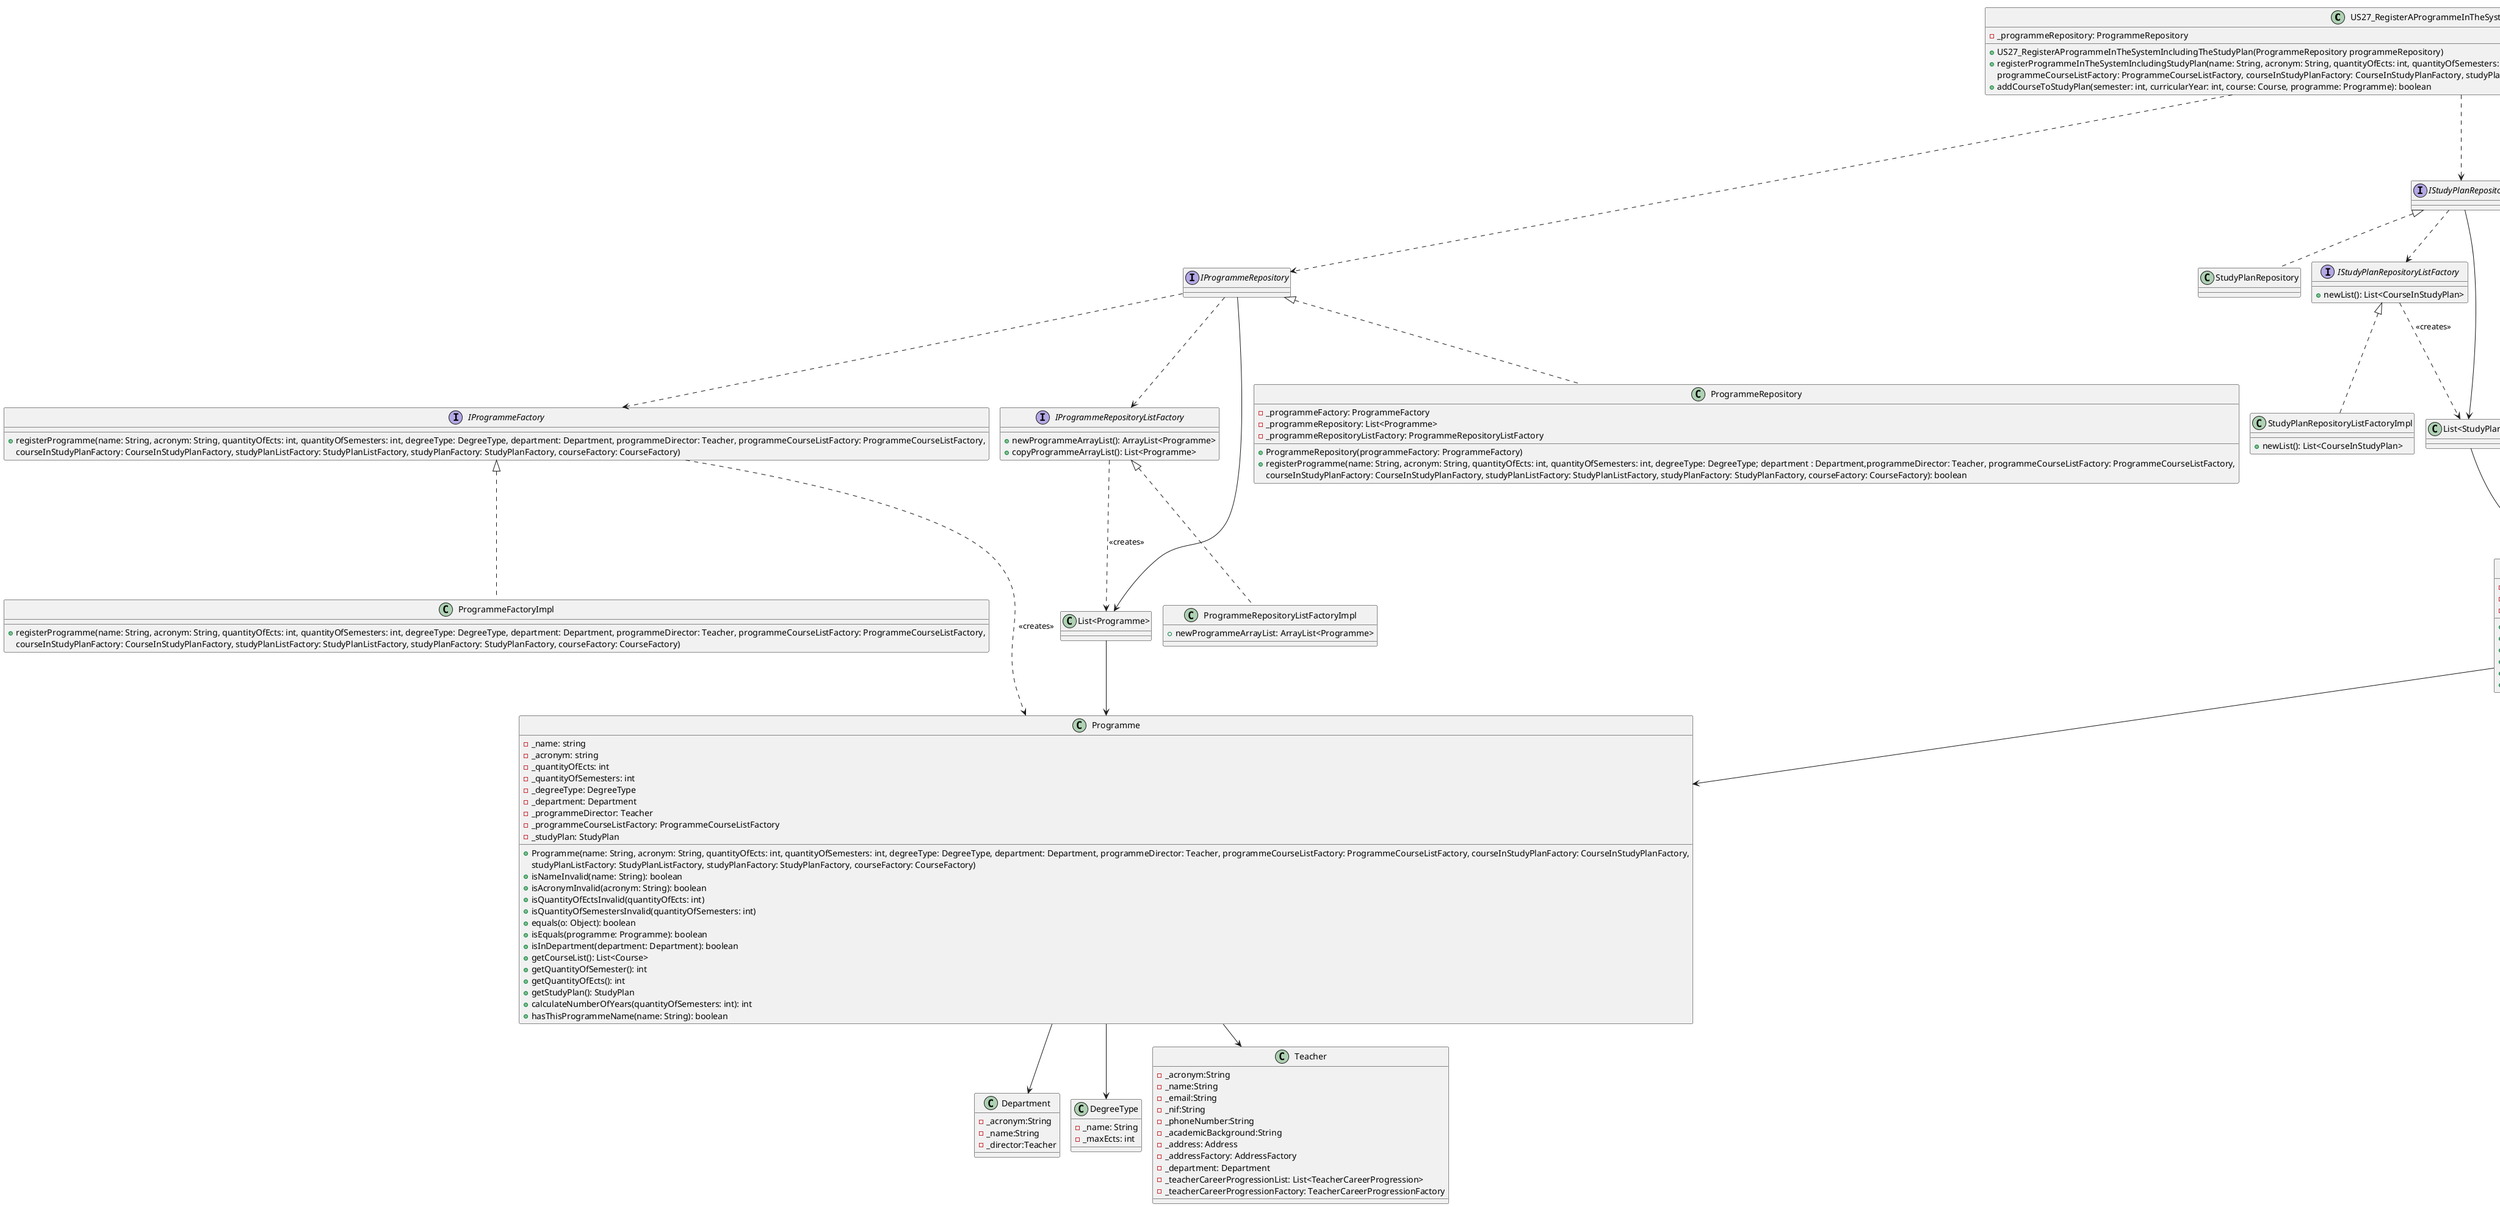 @startuml
!pragma layout smetana

class US27_RegisterAProgrammeInTheSystemIncludingStudyPlan {
    -_programmeRepository: ProgrammeRepository
    +US27_RegisterAProgrammeInTheSystemIncludingTheStudyPlan(ProgrammeRepository programmeRepository)
    +registerProgrammeInTheSystemIncludingStudyPlan(name: String, acronym: String, quantityOfEcts: int, quantityOfSemesters: int, degreeType: DegreeType, department: Department, programmeDirector: Teacher,
    programmeCourseListFactory: ProgrammeCourseListFactory, courseInStudyPlanFactory: CourseInStudyPlanFactory, studyPlanListFactory: StudyPlanFactory, studyPlanFactory: StudyPlanFactory, courseFactory: CourseFactory): boolean
    +addCourseToStudyPlan(semester: int, curricularYear: int, course: Course, programme: Programme): boolean
}

class "List<Programme>" {}
class "List<CourseInStudyPlan>" {}
class "List<StudyPlan>" {}

class Department {
    -_acronym:String
    -_name:String
    -_director:Teacher
}

class Programme {
     -_name: string
     -_acronym: string
     -_quantityOfEcts: int
     -_quantityOfSemesters: int
     -_degreeType: DegreeType
     -_department: Department
     -_programmeDirector: Teacher
     -_programmeCourseListFactory: ProgrammeCourseListFactory
     -_studyPlan: StudyPlan

     +Programme(name: String, acronym: String, quantityOfEcts: int, quantityOfSemesters: int, degreeType: DegreeType, department: Department, programmeDirector: Teacher, programmeCourseListFactory: ProgrammeCourseListFactory, courseInStudyPlanFactory: CourseInStudyPlanFactory,
     studyPlanListFactory: StudyPlanListFactory, studyPlanFactory: StudyPlanFactory, courseFactory: CourseFactory)
     + isNameInvalid(name: String): boolean
     + isAcronymInvalid(acronym: String): boolean
     + isQuantityOfEctsInvalid(quantityOfEcts: int)
     + isQuantityOfSemestersInvalid(quantityOfSemesters: int)
     + equals(o: Object): boolean
     + isEquals(programme: Programme): boolean
     + isInDepartment(department: Department): boolean
     + getCourseList(): List<Course>
     + getQuantityOfSemester(): int
     + getQuantityOfEcts(): int
     + getStudyPlan(): StudyPlan
     + calculateNumberOfYears(quantityOfSemesters: int): int
     + hasThisProgrammeName(name: String): boolean
 }

class ProgrammeRepository {
     -_programmeFactory: ProgrammeFactory
     -_programmeRepository: List<Programme>
     -_programmeRepositoryListFactory: ProgrammeRepositoryListFactory
     +ProgrammeRepository(programmeFactory: ProgrammeFactory)
     +registerProgramme(name: String, acronym: String, quantityOfEcts: int, quantityOfSemesters: int, degreeType: DegreeType; department : Department,programmeDirector: Teacher, programmeCourseListFactory: ProgrammeCourseListFactory,
     courseInStudyPlanFactory: CourseInStudyPlanFactory, studyPlanListFactory: StudyPlanListFactory, studyPlanFactory: StudyPlanFactory, courseFactory: CourseFactory): boolean
}

interface IProgrammeRepository {
}

class DegreeType {
    -_name: String
    -_maxEcts: int
}

class Teacher {
     -_acronym:String
     -_name:String
     -_email:String
     -_nif:String
     -_phoneNumber:String
     -_academicBackground:String
     -_address: Address
     -_addressFactory: AddressFactory
     -_department: Department
     -_teacherCareerProgressionList: List<TeacherCareerProgression>
     -_teacherCareerProgressionFactory: TeacherCareerProgressionFactory
}

class Course {
    -_name: String
    -_acronym: String
    -_quantityCreditsEcts: double
    -_durationCourseInSemester: int
}


class StudyPlan {
    -_courseInStudyPlanFactory: CourseInStudyPlanFactory
    -_courseFactory: CourseFactory
    -_studyPlanListFactory: List<CourseInStudyPlan>
    + StudyPlan(courseInStudyPlanFactory: CourseInStudyPlanFactory, studyPlanListFactory: StudyPlanListFactory, courseFactory: CourseFactory)
    + addCourseToStudyPlan(semester: int, curricularYear: int, course: Course, programme: Programme): boolean
    + isCourseOrProgrammeInvalid(course: Course, programme: Programme): boolean
    + isCourseInStudyPlan(course: Course): boolean
    + addAnnualCourse(semester: int, curricularYear: int, course: Course, programme: Programme): boolean
    + isEctsLimitExceeded(curricularYear: int, semester: int, courseInStudyPlan: CourseInStudyPlan): boolean
}

class CourseInStudyPlan {
    -_course: Course
    -_semester: int
    -_curricularYear: int
    -_programme: Programme
    +CourseInStudyPlan(semester: int, curricularYear: int, course: Course, programme: Programme)

    +equals(ObjectToCompare: Object): boolean
    +getCourse(): Course
    +getSemester(): int
    +getCurricularYear(): int
    +getProgramme(): Programme
    +isSemesterInvalid(semester: int): boolean
    +isCurricularYearInvalid(curricularYear: int, numberOfYears: int): boolean
}

interface ICourseInStudyPlanRepository {
}

class CourseInStudyPlanRepository {
}

interface ICourseInStudyPlanFactory{
    +newCourseInStudyPlan(semester: int, curricularYear: int,
    course: Course, programme: Programme): CourseInStudyPlan
}

class CourseInStudyPlanFactoryImpl{
    +newCourseInStudyPlan(semester: int, curricularYear: int,
    course: Course, programme: Programme): CourseInStudyPlan
}

interface IStudyPlanRepository {
}

class StudyPlanRepository {
}

interface IStudyPlanRepositoryListFactory {
    +newList(): List<CourseInStudyPlan>
}

class StudyPlanRepositoryListFactoryImpl {
    +newList(): List<CourseInStudyPlan>
}

class StudyPlanFactoryImpl {
    +newStudyPlan(courseInStudyPlanFactory: CourseInStudyPlanFactory, studyPlanListFactory: StudyPlanListFactory,
    courseFactory: CourseFactory): StudyPlan
}

interface IStudyPlanFactory {
    +newStudyPlan(courseInStudyPlanFactory: CourseInStudyPlanFactory, studyPlanListFactory: StudyPlanListFactory,
    courseFactory: CourseFactory): StudyPlan
}

interface IProgrammeRepositoryListFactory {
    +newProgrammeArrayList(): ArrayList<Programme>
    +copyProgrammeArrayList(): List<Programme>
}

class ProgrammeRepositoryListFactoryImpl {
    +newProgrammeArrayList: ArrayList<Programme>
}

interface IProgrammeFactory {
    +registerProgramme(name: String, acronym: String, quantityOfEcts: int, quantityOfSemesters: int, degreeType: DegreeType, department: Department, programmeDirector: Teacher, programmeCourseListFactory: ProgrammeCourseListFactory,
    courseInStudyPlanFactory: CourseInStudyPlanFactory, studyPlanListFactory: StudyPlanListFactory, studyPlanFactory: StudyPlanFactory, courseFactory: CourseFactory)
}

class ProgrammeFactoryImpl {
    +registerProgramme(name: String, acronym: String, quantityOfEcts: int, quantityOfSemesters: int, degreeType: DegreeType, department: Department, programmeDirector: Teacher, programmeCourseListFactory: ProgrammeCourseListFactory,
    courseInStudyPlanFactory: CourseInStudyPlanFactory, studyPlanListFactory: StudyPlanListFactory, studyPlanFactory: StudyPlanFactory, courseFactory: CourseFactory)
}

class CourseInStudyPlanRepositoryListFactoryImpl {}

interface ICourseInStudyPlanRepositoryListFactory {}


US27_RegisterAProgrammeInTheSystemIncludingStudyPlan ..> IProgrammeRepository
US27_RegisterAProgrammeInTheSystemIncludingStudyPlan ..> ICourseInStudyPlanRepository
US27_RegisterAProgrammeInTheSystemIncludingStudyPlan ..> IStudyPlanRepository

IStudyPlanRepository <|.. StudyPlanRepository
IStudyPlanRepository ..> IStudyPlanRepositoryListFactory
IStudyPlanRepositoryListFactory <|.. StudyPlanRepositoryListFactoryImpl
IStudyPlanRepositoryListFactory ..> "List<StudyPlan>" : "<<creates>>"
IStudyPlanRepository --> "List<StudyPlan>"
IStudyPlanRepository ..> IStudyPlanFactory
IStudyPlanFactory <|.. StudyPlanFactoryImpl
IStudyPlanFactory ..> StudyPlan : "<<creates>>"
"List<StudyPlan>" --> StudyPlan
StudyPlan --> Programme

ICourseInStudyPlanRepository <|.. CourseInStudyPlanRepository
ICourseInStudyPlanRepository ..> ICourseInStudyPlanRepositoryListFactory
ICourseInStudyPlanRepositoryListFactory <|.. CourseInStudyPlanRepositoryListFactoryImpl
ICourseInStudyPlanRepositoryListFactory ..> "List<CourseInStudyPlan>" : "<<creates>>"
ICourseInStudyPlanRepository --> "List<CourseInStudyPlan>"
ICourseInStudyPlanRepository ..> ICourseInStudyPlanFactory
ICourseInStudyPlanFactory <|.. CourseInStudyPlanFactoryImpl
ICourseInStudyPlanFactory ..> CourseInStudyPlan : "<<creates>>"
"List<CourseInStudyPlan>" --> CourseInStudyPlan
CourseInStudyPlan --> Course
CourseInStudyPlan --> StudyPlan


IProgrammeRepository <|.. ProgrammeRepository
IProgrammeRepository ..> IProgrammeRepositoryListFactory
IProgrammeRepositoryListFactory <|.. ProgrammeRepositoryListFactoryImpl
IProgrammeRepositoryListFactory ..> "List<Programme>" : "<<creates>>"
IProgrammeRepository --> "List<Programme>"
IProgrammeRepository ..> IProgrammeFactory
IProgrammeFactory <|.. ProgrammeFactoryImpl
IProgrammeFactory ..> Programme : "<<creates>>"
"List<Programme>" --> Programme
Programme --> Teacher
Programme --> Department
Programme --> DegreeType
@enduml